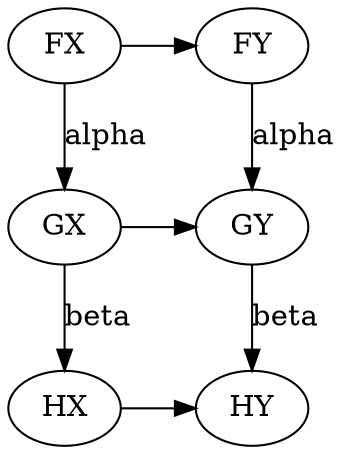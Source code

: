 digraph vc {
  FX -> FY;
  GX -> GY;
  HX -> HY;
  FX -> GX [label = "alpha"];
  FY -> GY [label = "alpha"];
  GX -> HX [label = "beta"];
  GY -> HY [label = "beta"];
  {rank=same; FX FY}
  {rank=same; GX GY}
  {rank=same; HX HY}
}
